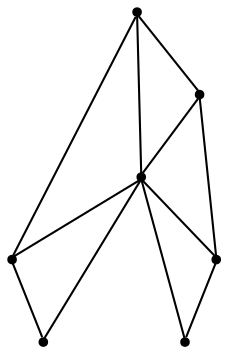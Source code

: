 graph {
  node [shape=point,comment="{\"directed\":false,\"doi\":\"10.1007/11618058_26\",\"figure\":\"? (3)\"}"]

  v0 [pos="1084.8554596656977,440.78817891550597"]
  v1 [pos="978.5302538713103,463.8447569403458"]
  v2 [pos="1077.8775890261627,507.01218175364073"]
  v3 [pos="1015.8186053499553,564.5138059343611"]
  v4 [pos="1006.0178563317586,359.25802119048967"]
  v5 [pos="945.3013535610464,360.92466242584123"]
  v6 [pos="890.0009720203489,404.7610971080515"]

  v0 -- v1 [id="-1",pos="1084.8554596656977,440.78817891550597 1049.140961119186,447.94188069773253 1014.7345748546511,457.0376448578888 978.5302538713103,463.8447569403458"]
  v0 -- v2 [id="-2",pos="1084.8554596656977,440.78817891550597 1087.1314135174418,453.92103719187315 1087.65234375,463.50025065215965 1086.8230014534884,472.8709273285919 1086.5103924418604,475.57936238718565 1086.1979106104652,478.2877974457794 1085.781140988372,480.8876407888784 1084.5309593023255,486.512793376769 1083.8015806686046,489.53352498484196 1083.6974200581394,489.9500899262482 1082.447238372093,494.6335209158315 1080.8844476744187,499.21675252390446 1077.8775890261627,507.01218175364073"]
  v0 -- v4 [id="-4",pos="1084.8554596656977,440.78817891550597 1084.3225109011628,439.55005533965965 1083.9057412790698,438.0958927420034 1083.5932594476744,436.63766113393046 1083.4890988372092,436.2210961925242 1083.3848110465117,435.8042769379669 1083.2806504360465,435.2834436046336 1081.613699127907,429.13771199656065 1079.5299781976744,423.41261434031065 1077.133648255814,417.89173014434715 1076.9253270348836,417.4751652029409 1076.7170058139534,417.0626692719513 1076.6127180232559,416.64610433054503 1076.40859375,416.33355346791484 1076.2001453488372,416.02100260528465 1076.0959847383722,415.7084517426544 1075.8876635174418,415.1876184093211 1075.679215116279,414.77105346791484 1075.4708938953488,414.35423421335753 1075.3667332848836,414.0419376638784 1075.1582848837209,413.6251184093211 1074.9499636627907,413.3125675466909 1074.7416424418604,413.0002709972117 1074.5331940406977,412.5834517426544 1074.4290334302325,412.2709008800242 1072.866242732558,409.2501692719513 1071.0951308139536,406.44178914499815 1069.3238917151164,403.6293400076284 1067.6569404069767,401.0251733409617 1065.8899618459302,398.52527506622215 1063.9104015261628,396.1334598806753 1062.9727016715117,394.98777913523253 1061.9308412063954,393.7375756847117 1060.888980741279,392.4876265473419 1058.076008357558,389.2586124685659 1054.9545603197673,386.24194987090965 1051.7248183139534,383.4292464203888 1046.2029705668604,378.6377323416128 1040.1643259447674,374.26685221465965 1033.5005904796512,370.4127364106232 1033.3963662790698,370.4127364106232 1033.3963662790698,370.4127364106232 1033.3963662790698,370.4127364106232 1033.2922056686045,370.3084680186961 1033.1880450581396,370.3084680186961 1033.083820857558,370.2044539399201 1024.232203851744,365.20847208770647 1015.2721656976744,361.4586246755971 1006.0178563317586,359.25802119048967"]
  v2 -- v3 [id="-7",pos="1077.8775890261627,507.01218175364073 1075.8876635174418,510.566748454894 1074.3248728197675,513.4793969737742 1072.6579215116278,516.3961145030711 1072.5536337209303,516.5001285818471 1072.5536337209303,516.7084110525502 1072.449473110465,516.8126794444773 1072.2411518895349,517.1252303071076 1072.0327034883721,517.3335127778107 1071.928542877907,517.5417952485138 1071.3034520348838,518.5834619151805 1070.6783611918604,519.6251285818471 1070.0532703488373,520.6667952485138 1064.1187863372093,530.0377262380971 1057.138308502907,538.0544396983836 1049.2243277616278,544.8209497081492 1050.1620276162791,546.5917321788523 1050.9955032703488,548.4667830414826 1051.6205941133721,550.4461022960398 1051.8289789244186,550.9669356293732 1052.037363735465,551.5917830414826 1052.2457485465115,552.216884766743 1052.3499091569768,552.7377181000763 1052.454133357558,553.254228109842 1052.5582939680232,553.7750614431752 1054.3294694767442,560.8584456391388 1054.3294694767442,567.7292240408315 1052.3499091569768,574.2877058930451 1051.412272892442,577.1001550304148 1050.2661882267441,579.9126041677846 1048.7033975290697,582.7250533051545 1048.5992369186047,582.9335900890086 1048.4950127180232,583.1418725597117 1048.3908521075582,583.3501550304148 1048.286691497093,583.454423422342 1048.1824672965115,583.6627058930451 1048.0783066860465,583.8669193533315 1042.6647529069767,593.0336368826283 1034.854996366279,599.0710310883576 1024.748937136628,601.8834802257273 1015.6889353197674,604.487646892394 1007.1498637354651,603.8627994802846 999.0274981831395,600.1126977550242 998.5065679505814,599.9044152843211 997.9856377180232,599.696132813618 997.464707485465,599.3835819509877 997.360546875,599.2793135590607 997.1521620639535,599.0710310883576 996.943777252907,598.9667626964305 988.3004814680232,593.4502018240346 982.4702216569767,586.7836368826283 979.4488644622093,579.0792199718211 979.2404796511628,578.5583866384877 979.0320948401163,578.0375533051545 978.7195494186046,577.308437501118 978.407003997093,576.5793216970815 978.1986191860465,575.745937501118 977.990234375,574.9125533051545 977.5735283430232,573.3543766287221 977.2609193313954,571.6876082367951 977.1567587209303,570.021094158019 976.219058866279,561.7960982270295 977.990234375,553.254228109842 982.6786064680232,544.6126672374461 983.0911791424419,543.8835514334096 983.0911791424419,543.8835514334096 983.0911791424419,543.8835514334096 983.1954033430233,543.7792830414826 983.1954033430233,543.6752689627065 983.2995639534884,543.5710005707795 984.6539698401162,541.3877221690867 986.1125999273256,539.4084029145295 987.8837754360464,537.5336063650502 991.9469930959302,533.1584029145295 996.943777252907,529.9334578461701 1002.882394622093,527.7461104340607 1003.8158975290697,527.4335595714305 1004.857757994186,527.0167403168732 1005.8996184593024,526.704443767394 1016.001480741279,523.8917403168732 1025.4782521802326,524.9334069835398 1034.438226744186,529.9334578461701 1034.5424509447673,530.0377262380971 1034.750835755814,530.0377262380971 1034.955023619186,530.1417403168732 1041.310347020349,533.7835046397898 1045.994585755814,538.679287110493 1049.2243277616278,544.8209497081492 1040.7894167877907,552.0086022960398 1031.3126453488371,557.6294315603627 1020.6898528343023,561.9001123058055 1019.7522165697675,562.2126631684357 1019.7522165697675,562.2126631684357 1019.7522165697675,562.2126631684357 1019.647992369186,562.3169315603627 1019.4396075581395,562.4209456391388 1015.8186053499553,564.5138059343611"]
  v1 -- v3 [id="-33",pos="978.5302538713103,463.8447569403458 988.5088662790697,488.9084232595815 988.5088662790697,488.9084232595815 988.5088662790697,488.9084232595815 986.1125999273256,491.5085209158315 983.5079487645348,493.0710209158315 980.8032703488371,493.80013671986796 975.9065134447675,495.15435424916484 970.597183866279,493.4875858572378 965.075336119186,488.80440918080546 927.6892441860465,553.7750614431752 927.6892441860465,553.7750614431752 927.6892441860465,553.7750614431752 912.1696947674418,546.5917321788523 902.9013081395349,538.2627221690867 895.4040334302325,528.5792403168732 900.7133630087209,522.8500736502065 907.3812954215116,518.7917443858836 915.3994367732558,516.5001285818471 926.5431595203488,513.2711145030711 937.166015625,514.4167952485138 947.1636537063953,519.9376794444773 947.2678779069768,520.0419478364045 947.4762627180232,520.2502303071076 947.7888081395349,520.3542443858836 957.8906704215116,526.2876245128367 964.4502452761628,534.9294396983836 967.26328125,546.4877181000763 969.2427779796511,554.4001631684357 969.2427779796511,562.0043806977326 967.0548964389535,569.2917240408315 970.3888626453488,569.8125573741648 973.7186319040698,570.021094158019 977.1567587209303,570.021094158019 987.1544603924418,570.2293766287221 997.360546875,568.9794274913523 1007.6707939680232,566.1667240408315 1009.0251998546512,565.8544274913523 1010.275445130814,565.4376082367951 1015.8186053499553,564.5138059343611"]
  v1 -- v2 [id="-36",pos="978.5302538713103,463.8447569403458 983.1954033430233,463.1876997895294 983.1954033430233,463.1876997895294 983.1954033430233,463.1876997895294 1077.8775890261627,507.01218175364073 1077.8775890261627,507.01218175364073 1077.8775890261627,507.01218175364073"]
  v4 -- v1 [id="-39",pos="1006.0178563317586,359.25802119048967 978.5302538713103,463.8447569403458 978.5302538713103,463.8447569403458 978.5302538713103,463.8447569403458"]
  v6 -- v1 [id="-52",pos="890.0009720203489,404.7610971080515 978.5302538713103,463.8447569403458 978.5302538713103,463.8447569403458 978.5302538713103,463.8447569403458"]
  v1 -- v5 [id="-53",pos="978.5302538713103,463.8447569403458 945.3013535610464,360.92466242584123 945.3013535610464,360.92466242584123 945.3013535610464,360.92466242584123"]
  v5 -- v6 [id="-80",pos="945.3013535610464,360.92466242584123 927.064089752907,368.1211206065867 912.273855377907,377.9086165375763 900.4008175872093,391.55022827260234 896.5501180959302,395.92517740997215 893.0077670784883,400.7126224783315 890.0009720203489,404.7610971080515"]
  v4 -- v5 [id="-87",pos="1006.0178563317586,359.25802119048967 994.5475109011628,356.0417545584096 982.6786064680232,355.2086246755971 970.597183866279,356.45857381296696 964.5544058866279,356.9794071463002 958.5158248546511,358.12508789174296 952.3688226744185,359.7918562836701 951.3310955668604,360.1044071463002 950.2892351017442,360.41695800893046 945.3013535610464,360.92466242584123"]
}